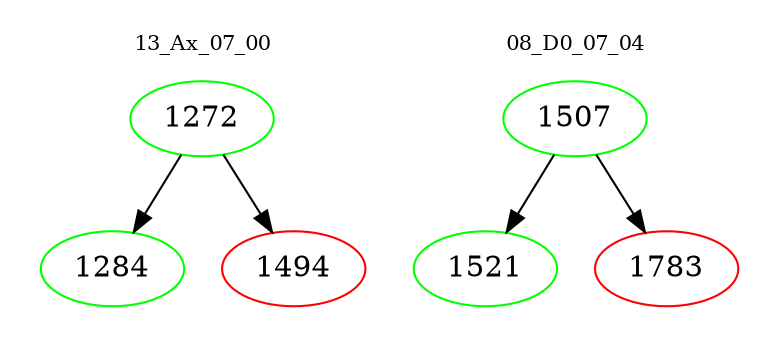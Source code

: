 digraph{
subgraph cluster_0 {
color = white
label = "13_Ax_07_00";
fontsize=10;
T0_1272 [label="1272", color="green"]
T0_1272 -> T0_1284 [color="black"]
T0_1284 [label="1284", color="green"]
T0_1272 -> T0_1494 [color="black"]
T0_1494 [label="1494", color="red"]
}
subgraph cluster_1 {
color = white
label = "08_D0_07_04";
fontsize=10;
T1_1507 [label="1507", color="green"]
T1_1507 -> T1_1521 [color="black"]
T1_1521 [label="1521", color="green"]
T1_1507 -> T1_1783 [color="black"]
T1_1783 [label="1783", color="red"]
}
}
